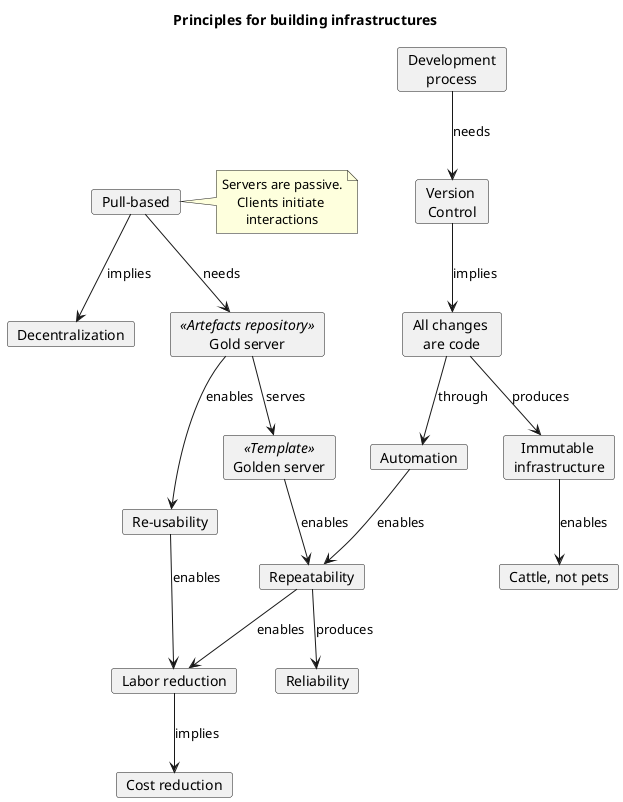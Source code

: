 @startuml

title Principles for building infrastructures

'left to right direction
skinparam defaultTextAlignment center

card "Automation" as auto
card "All changes \nare code" as code
card "Cost reduction" as cost
card "Cattle, not pets" as cattle
card "Decentralization" as decenter
card "Development\nprocess" as dev
card "Gold server" <<Artefacts repository>> as artefacts
card "Golden server" <<Template>> as golden
card "Immutable \ninfrastructure" as ii
card "Labor reduction" as labor
card "Pull-based" as pull
note right: Servers are passive.\nClients initiate \ninteractions
card "Reliability" as rely
card "Repeatability" as repeat
card "Re-usability" as reuse
card "Version \nControl" as vc

artefacts --> golden: serves
artefacts --> reuse: enables
auto --> repeat: enables
code --> ii: produces
code --> auto: through
dev --> vc: needs
golden --> repeat: enables
ii --> cattle: enables
labor --> cost: implies
pull --> artefacts: needs
pull --> decenter: implies
repeat --> rely: produces
repeat --> labor: enables
reuse --> labor: enables
vc --> code: implies

@enduml
